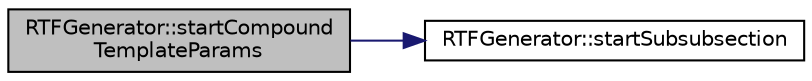 digraph "RTFGenerator::startCompoundTemplateParams"
{
 // LATEX_PDF_SIZE
  edge [fontname="Helvetica",fontsize="10",labelfontname="Helvetica",labelfontsize="10"];
  node [fontname="Helvetica",fontsize="10",shape=record];
  rankdir="LR";
  Node1 [label="RTFGenerator::startCompound\lTemplateParams",height=0.2,width=0.4,color="black", fillcolor="grey75", style="filled", fontcolor="black",tooltip=" "];
  Node1 -> Node2 [color="midnightblue",fontsize="10",style="solid"];
  Node2 [label="RTFGenerator::startSubsubsection",height=0.2,width=0.4,color="black", fillcolor="white", style="filled",URL="$classRTFGenerator.html#a1b2ed71d67f00e2f067648714393341b",tooltip=" "];
}
